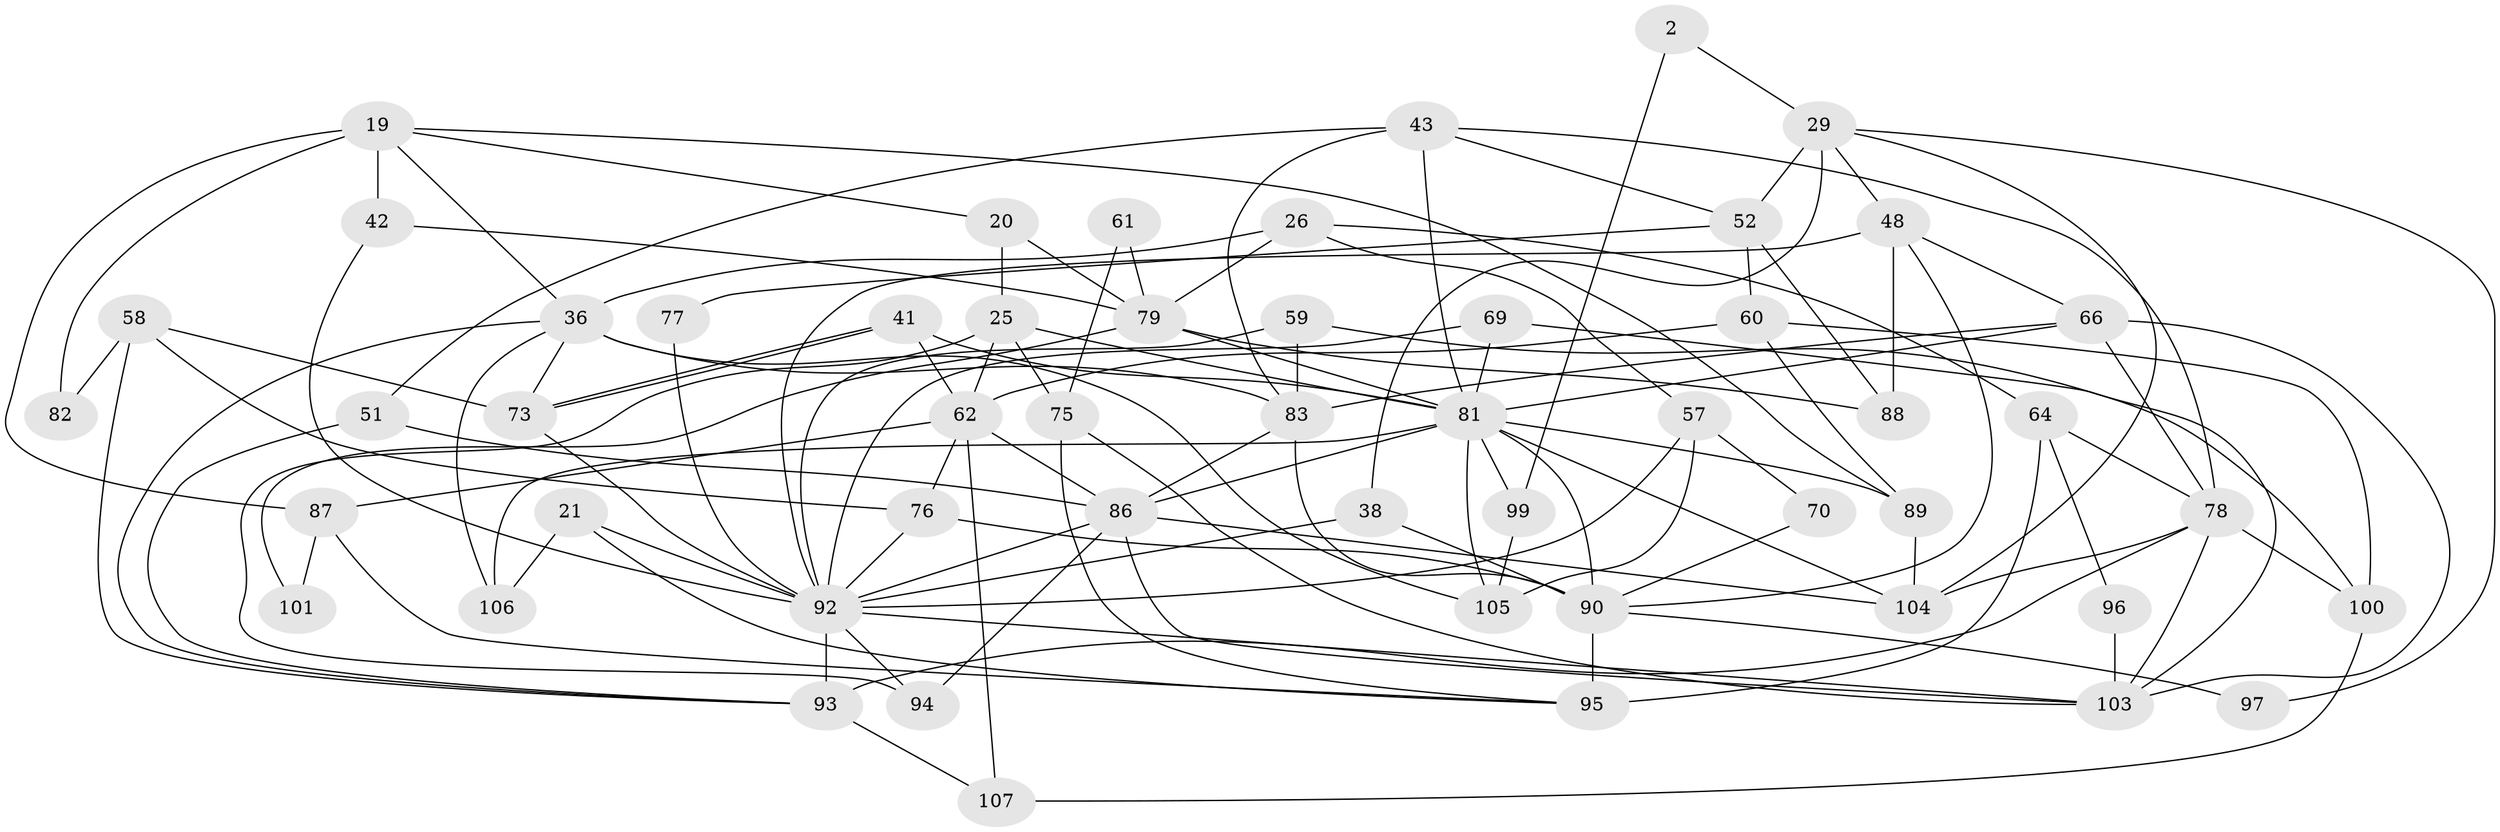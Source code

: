 // original degree distribution, {4: 0.32710280373831774, 3: 0.27102803738317754, 5: 0.14018691588785046, 7: 0.04672897196261682, 2: 0.12149532710280374, 6: 0.07476635514018691, 8: 0.009345794392523364, 9: 0.009345794392523364}
// Generated by graph-tools (version 1.1) at 2025/52/03/09/25 04:52:03]
// undirected, 53 vertices, 121 edges
graph export_dot {
graph [start="1"]
  node [color=gray90,style=filled];
  2;
  19 [super="+1"];
  20;
  21;
  25;
  26;
  29;
  36 [super="+32"];
  38 [super="+14"];
  41 [super="+28"];
  42 [super="+27"];
  43 [super="+18"];
  48 [super="+34"];
  51;
  52 [super="+5"];
  57 [super="+12"];
  58;
  59 [super="+44"];
  60 [super="+13"];
  61;
  62 [super="+46"];
  64 [super="+24"];
  66 [super="+23+37"];
  69 [super="+16"];
  70;
  73;
  75 [super="+53"];
  76;
  77;
  78 [super="+54"];
  79 [super="+72"];
  81 [super="+39+45+63"];
  82;
  83 [super="+47"];
  86 [super="+84"];
  87 [super="+7"];
  88;
  89;
  90 [super="+9+67"];
  92 [super="+71+80"];
  93 [super="+68+85"];
  94 [super="+56+55"];
  95 [super="+35"];
  96;
  97;
  99 [super="+98"];
  100;
  101;
  103 [super="+91"];
  104 [super="+102"];
  105;
  106 [super="+49"];
  107;
  2 -- 99 [weight=2];
  2 -- 29;
  19 -- 87 [weight=2];
  19 -- 20;
  19 -- 82;
  19 -- 89;
  19 -- 42;
  19 -- 36;
  20 -- 25;
  20 -- 79;
  21 -- 92 [weight=2];
  21 -- 95;
  21 -- 106;
  25 -- 94 [weight=2];
  25 -- 75 [weight=2];
  25 -- 62;
  25 -- 81;
  26 -- 36;
  26 -- 64 [weight=2];
  26 -- 79 [weight=2];
  26 -- 57;
  29 -- 48;
  29 -- 38 [weight=2];
  29 -- 52;
  29 -- 97;
  29 -- 104;
  36 -- 73;
  36 -- 105;
  36 -- 93;
  36 -- 83 [weight=2];
  36 -- 106;
  38 -- 92 [weight=2];
  38 -- 90 [weight=2];
  41 -- 73;
  41 -- 73;
  41 -- 62;
  41 -- 81 [weight=2];
  42 -- 79 [weight=2];
  42 -- 92;
  43 -- 52;
  43 -- 51;
  43 -- 83;
  43 -- 78;
  43 -- 81;
  48 -- 90;
  48 -- 66;
  48 -- 88;
  48 -- 92;
  51 -- 93;
  51 -- 86;
  52 -- 88;
  52 -- 77;
  52 -- 60;
  57 -- 70;
  57 -- 105 [weight=2];
  57 -- 92;
  58 -- 76;
  58 -- 73;
  58 -- 82;
  58 -- 93;
  59 -- 83 [weight=2];
  59 -- 92 [weight=2];
  59 -- 100;
  60 -- 100;
  60 -- 89;
  60 -- 62;
  61 -- 79;
  61 -- 75;
  62 -- 87;
  62 -- 107;
  62 -- 86;
  62 -- 76;
  64 -- 95 [weight=2];
  64 -- 96;
  64 -- 78;
  66 -- 83 [weight=2];
  66 -- 103 [weight=2];
  66 -- 78;
  66 -- 81 [weight=2];
  69 -- 92;
  69 -- 103;
  69 -- 81;
  70 -- 90;
  73 -- 92;
  75 -- 95;
  75 -- 103;
  76 -- 90;
  76 -- 92 [weight=2];
  77 -- 92;
  78 -- 100;
  78 -- 93 [weight=2];
  78 -- 104 [weight=2];
  78 -- 103;
  79 -- 88;
  79 -- 101;
  79 -- 81 [weight=2];
  81 -- 90 [weight=2];
  81 -- 104;
  81 -- 89;
  81 -- 99 [weight=2];
  81 -- 105;
  81 -- 106;
  81 -- 86;
  83 -- 90;
  83 -- 86;
  86 -- 94 [weight=3];
  86 -- 103 [weight=2];
  86 -- 104 [weight=2];
  86 -- 92;
  87 -- 101;
  87 -- 95;
  89 -- 104;
  90 -- 95 [weight=2];
  90 -- 97;
  92 -- 103;
  92 -- 93 [weight=5];
  92 -- 94;
  93 -- 107;
  96 -- 103;
  99 -- 105 [weight=2];
  100 -- 107;
}
